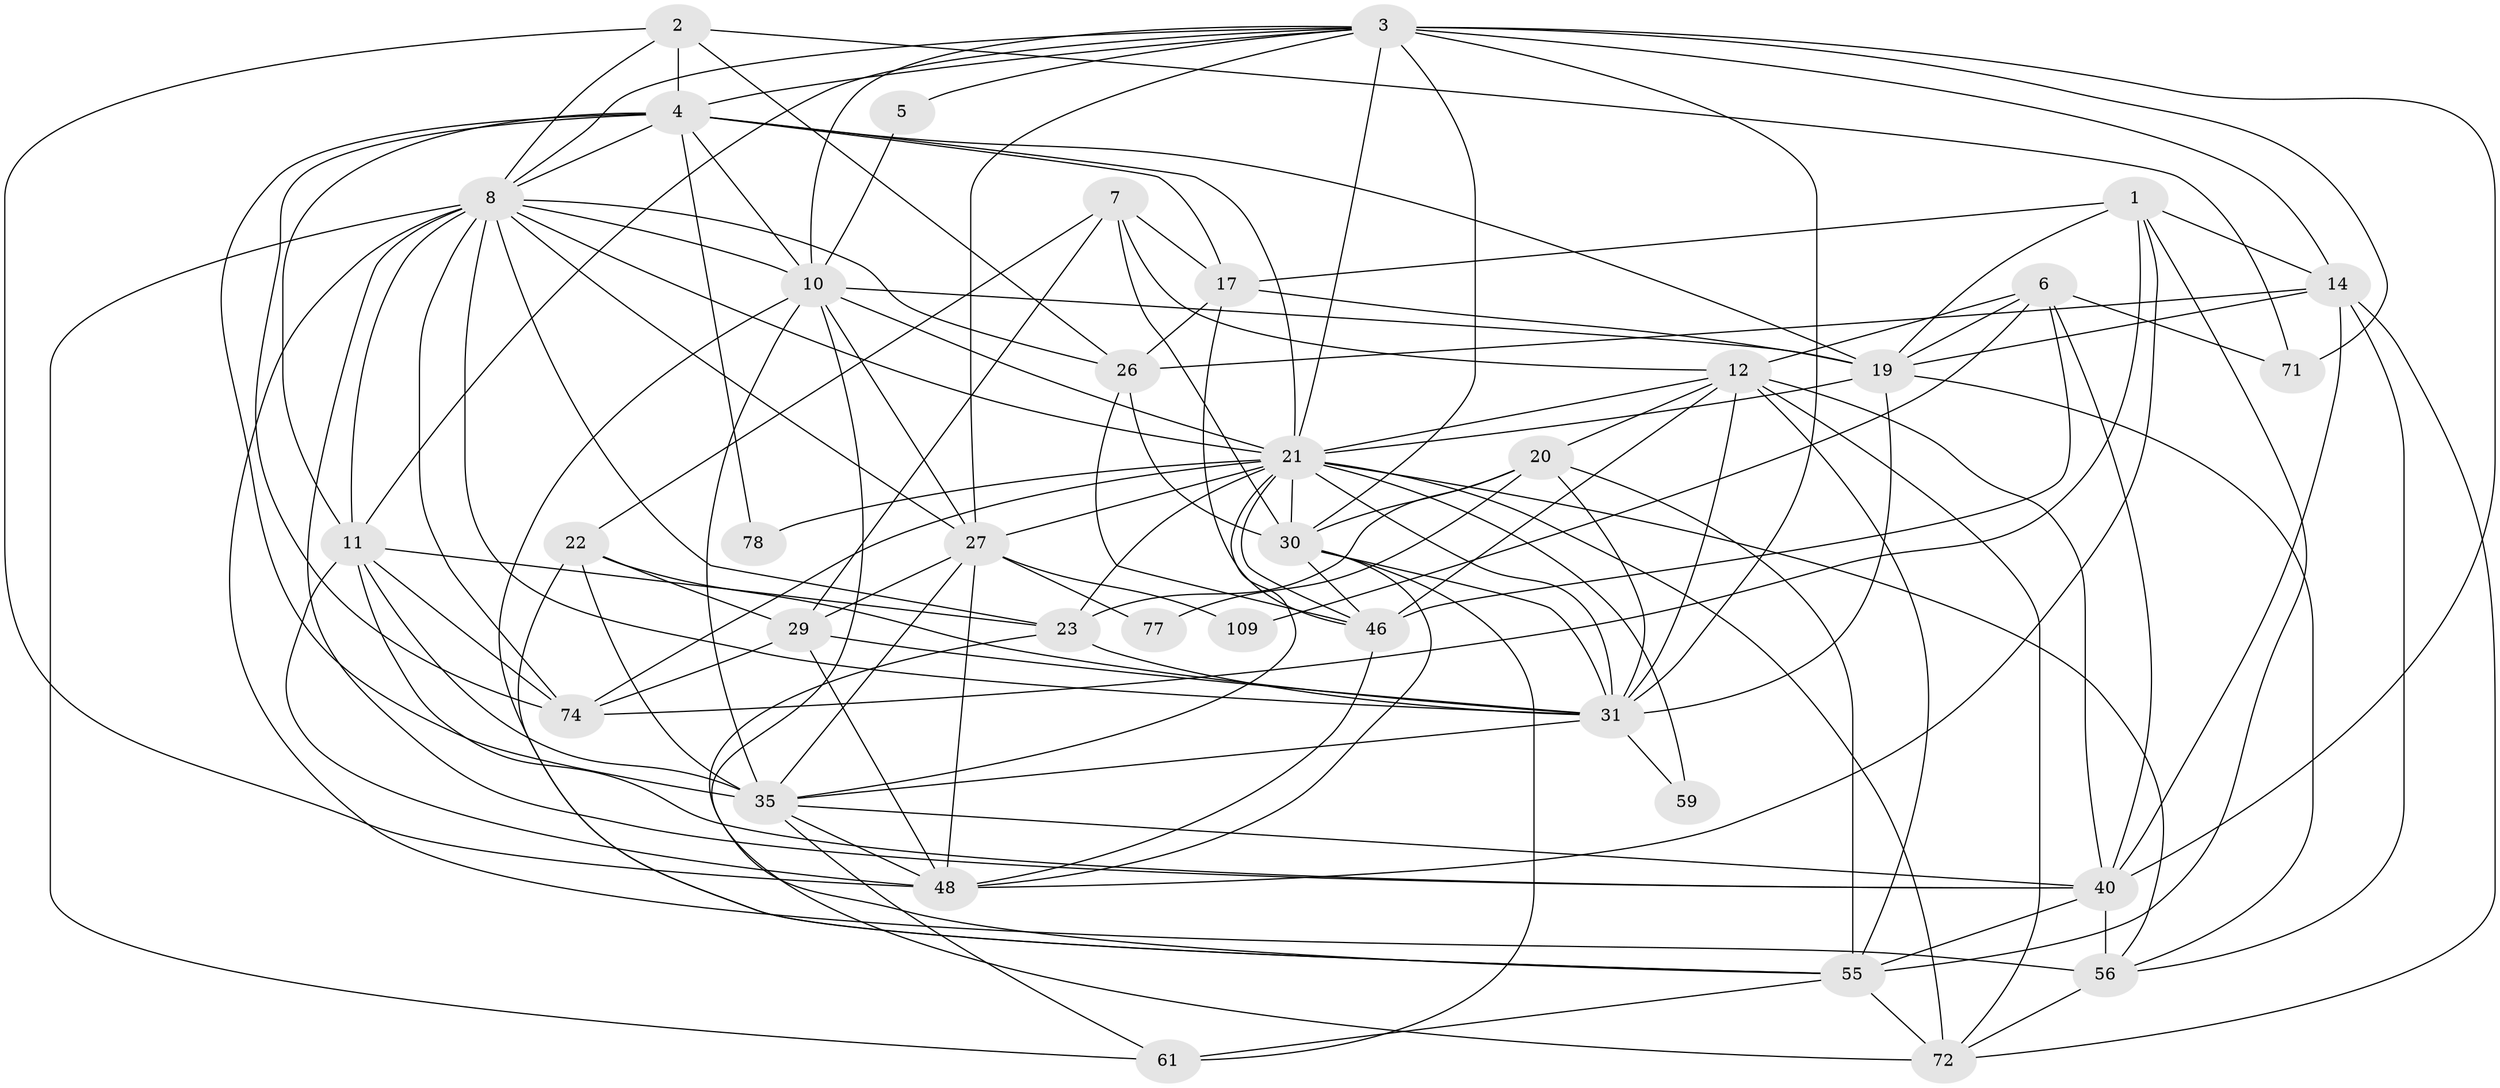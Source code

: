 // original degree distribution, {2: 0.14166666666666666, 3: 0.275, 6: 0.11666666666666667, 4: 0.23333333333333334, 8: 0.008333333333333333, 5: 0.19166666666666668, 7: 0.03333333333333333}
// Generated by graph-tools (version 1.1) at 2025/18/03/04/25 18:18:58]
// undirected, 37 vertices, 131 edges
graph export_dot {
graph [start="1"]
  node [color=gray90,style=filled];
  1 [super="+69"];
  2 [super="+39+38"];
  3 [super="+36+34+99+114+95"];
  4 [super="+15+50+13"];
  5;
  6 [super="+9+86+89"];
  7 [super="+73"];
  8 [super="+117+65+37+79"];
  10 [super="+57+32"];
  11 [super="+116"];
  12 [super="+18+16+93+83"];
  14 [super="+41+43"];
  17 [super="+54+25"];
  19 [super="+75+70"];
  20 [super="+98+90+60"];
  21 [super="+28+76+84+85+103"];
  22 [super="+47"];
  23 [super="+62"];
  26 [super="+101"];
  27 [super="+51+49"];
  29 [super="+82+120"];
  30 [super="+92+81"];
  31 [super="+33+66+63"];
  35 [super="+97+94"];
  40 [super="+67+44+110"];
  46 [super="+113"];
  48 [super="+52"];
  55 [super="+96+68"];
  56 [super="+88"];
  59;
  61;
  71;
  72 [super="+115"];
  74 [super="+119"];
  77;
  78;
  109;
  1 -- 17 [weight=2];
  1 -- 14;
  1 -- 74;
  1 -- 48;
  1 -- 19;
  1 -- 55;
  2 -- 8;
  2 -- 71;
  2 -- 48;
  2 -- 26;
  2 -- 4;
  3 -- 4 [weight=2];
  3 -- 5;
  3 -- 27;
  3 -- 10;
  3 -- 11;
  3 -- 14;
  3 -- 71;
  3 -- 8;
  3 -- 31 [weight=2];
  3 -- 40;
  3 -- 30 [weight=2];
  3 -- 21;
  4 -- 8;
  4 -- 11;
  4 -- 17;
  4 -- 78;
  4 -- 10;
  4 -- 74;
  4 -- 19;
  4 -- 35 [weight=2];
  4 -- 21 [weight=2];
  5 -- 10;
  6 -- 40;
  6 -- 46;
  6 -- 71 [weight=2];
  6 -- 19;
  6 -- 109;
  6 -- 12;
  7 -- 17;
  7 -- 22;
  7 -- 29;
  7 -- 12;
  7 -- 30;
  8 -- 21;
  8 -- 74 [weight=3];
  8 -- 61;
  8 -- 10;
  8 -- 56;
  8 -- 26;
  8 -- 23;
  8 -- 27;
  8 -- 40;
  8 -- 11;
  8 -- 31;
  10 -- 72;
  10 -- 19 [weight=2];
  10 -- 55;
  10 -- 27;
  10 -- 35;
  10 -- 21;
  11 -- 48;
  11 -- 23;
  11 -- 74;
  11 -- 40;
  11 -- 35;
  12 -- 21;
  12 -- 55 [weight=2];
  12 -- 46;
  12 -- 20;
  12 -- 40;
  12 -- 72;
  12 -- 31;
  14 -- 72;
  14 -- 26;
  14 -- 40;
  14 -- 19 [weight=2];
  14 -- 56;
  17 -- 46;
  17 -- 19;
  17 -- 26;
  19 -- 31;
  19 -- 56;
  19 -- 21;
  20 -- 31;
  20 -- 77;
  20 -- 23;
  20 -- 30;
  20 -- 55 [weight=2];
  21 -- 56;
  21 -- 46;
  21 -- 23;
  21 -- 30 [weight=2];
  21 -- 31;
  21 -- 72 [weight=2];
  21 -- 74;
  21 -- 35;
  21 -- 27 [weight=3];
  21 -- 78;
  21 -- 59;
  22 -- 31;
  22 -- 29;
  22 -- 35 [weight=2];
  22 -- 55;
  23 -- 31 [weight=2];
  23 -- 55;
  26 -- 30;
  26 -- 46;
  27 -- 77;
  27 -- 29;
  27 -- 48;
  27 -- 109;
  27 -- 35;
  29 -- 74;
  29 -- 31;
  29 -- 48;
  30 -- 46;
  30 -- 61;
  30 -- 48;
  30 -- 31;
  31 -- 59;
  31 -- 35;
  35 -- 40;
  35 -- 48;
  35 -- 61;
  40 -- 56 [weight=2];
  40 -- 55;
  46 -- 48;
  55 -- 72;
  55 -- 61;
  56 -- 72;
}
